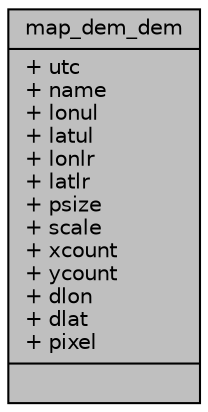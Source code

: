digraph "map_dem_dem"
{
 // INTERACTIVE_SVG=YES
  edge [fontname="Helvetica",fontsize="10",labelfontname="Helvetica",labelfontsize="10"];
  node [fontname="Helvetica",fontsize="10",shape=record];
  Node1 [label="{map_dem_dem\n|+ utc\l+ name\l+ lonul\l+ latul\l+ lonlr\l+ latlr\l+ psize\l+ scale\l+ xcount\l+ ycount\l+ dlon\l+ dlat\l+ pixel\l|}",height=0.2,width=0.4,color="black", fillcolor="grey75", style="filled", fontcolor="black"];
}

